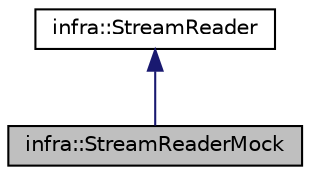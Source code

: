 digraph "infra::StreamReaderMock"
{
 // INTERACTIVE_SVG=YES
  edge [fontname="Helvetica",fontsize="10",labelfontname="Helvetica",labelfontsize="10"];
  node [fontname="Helvetica",fontsize="10",shape=record];
  Node0 [label="infra::StreamReaderMock",height=0.2,width=0.4,color="black", fillcolor="grey75", style="filled", fontcolor="black"];
  Node1 -> Node0 [dir="back",color="midnightblue",fontsize="10",style="solid",fontname="Helvetica"];
  Node1 [label="infra::StreamReader",height=0.2,width=0.4,color="black", fillcolor="white", style="filled",URL="$d2/d90/classinfra_1_1_stream_reader.html"];
}
